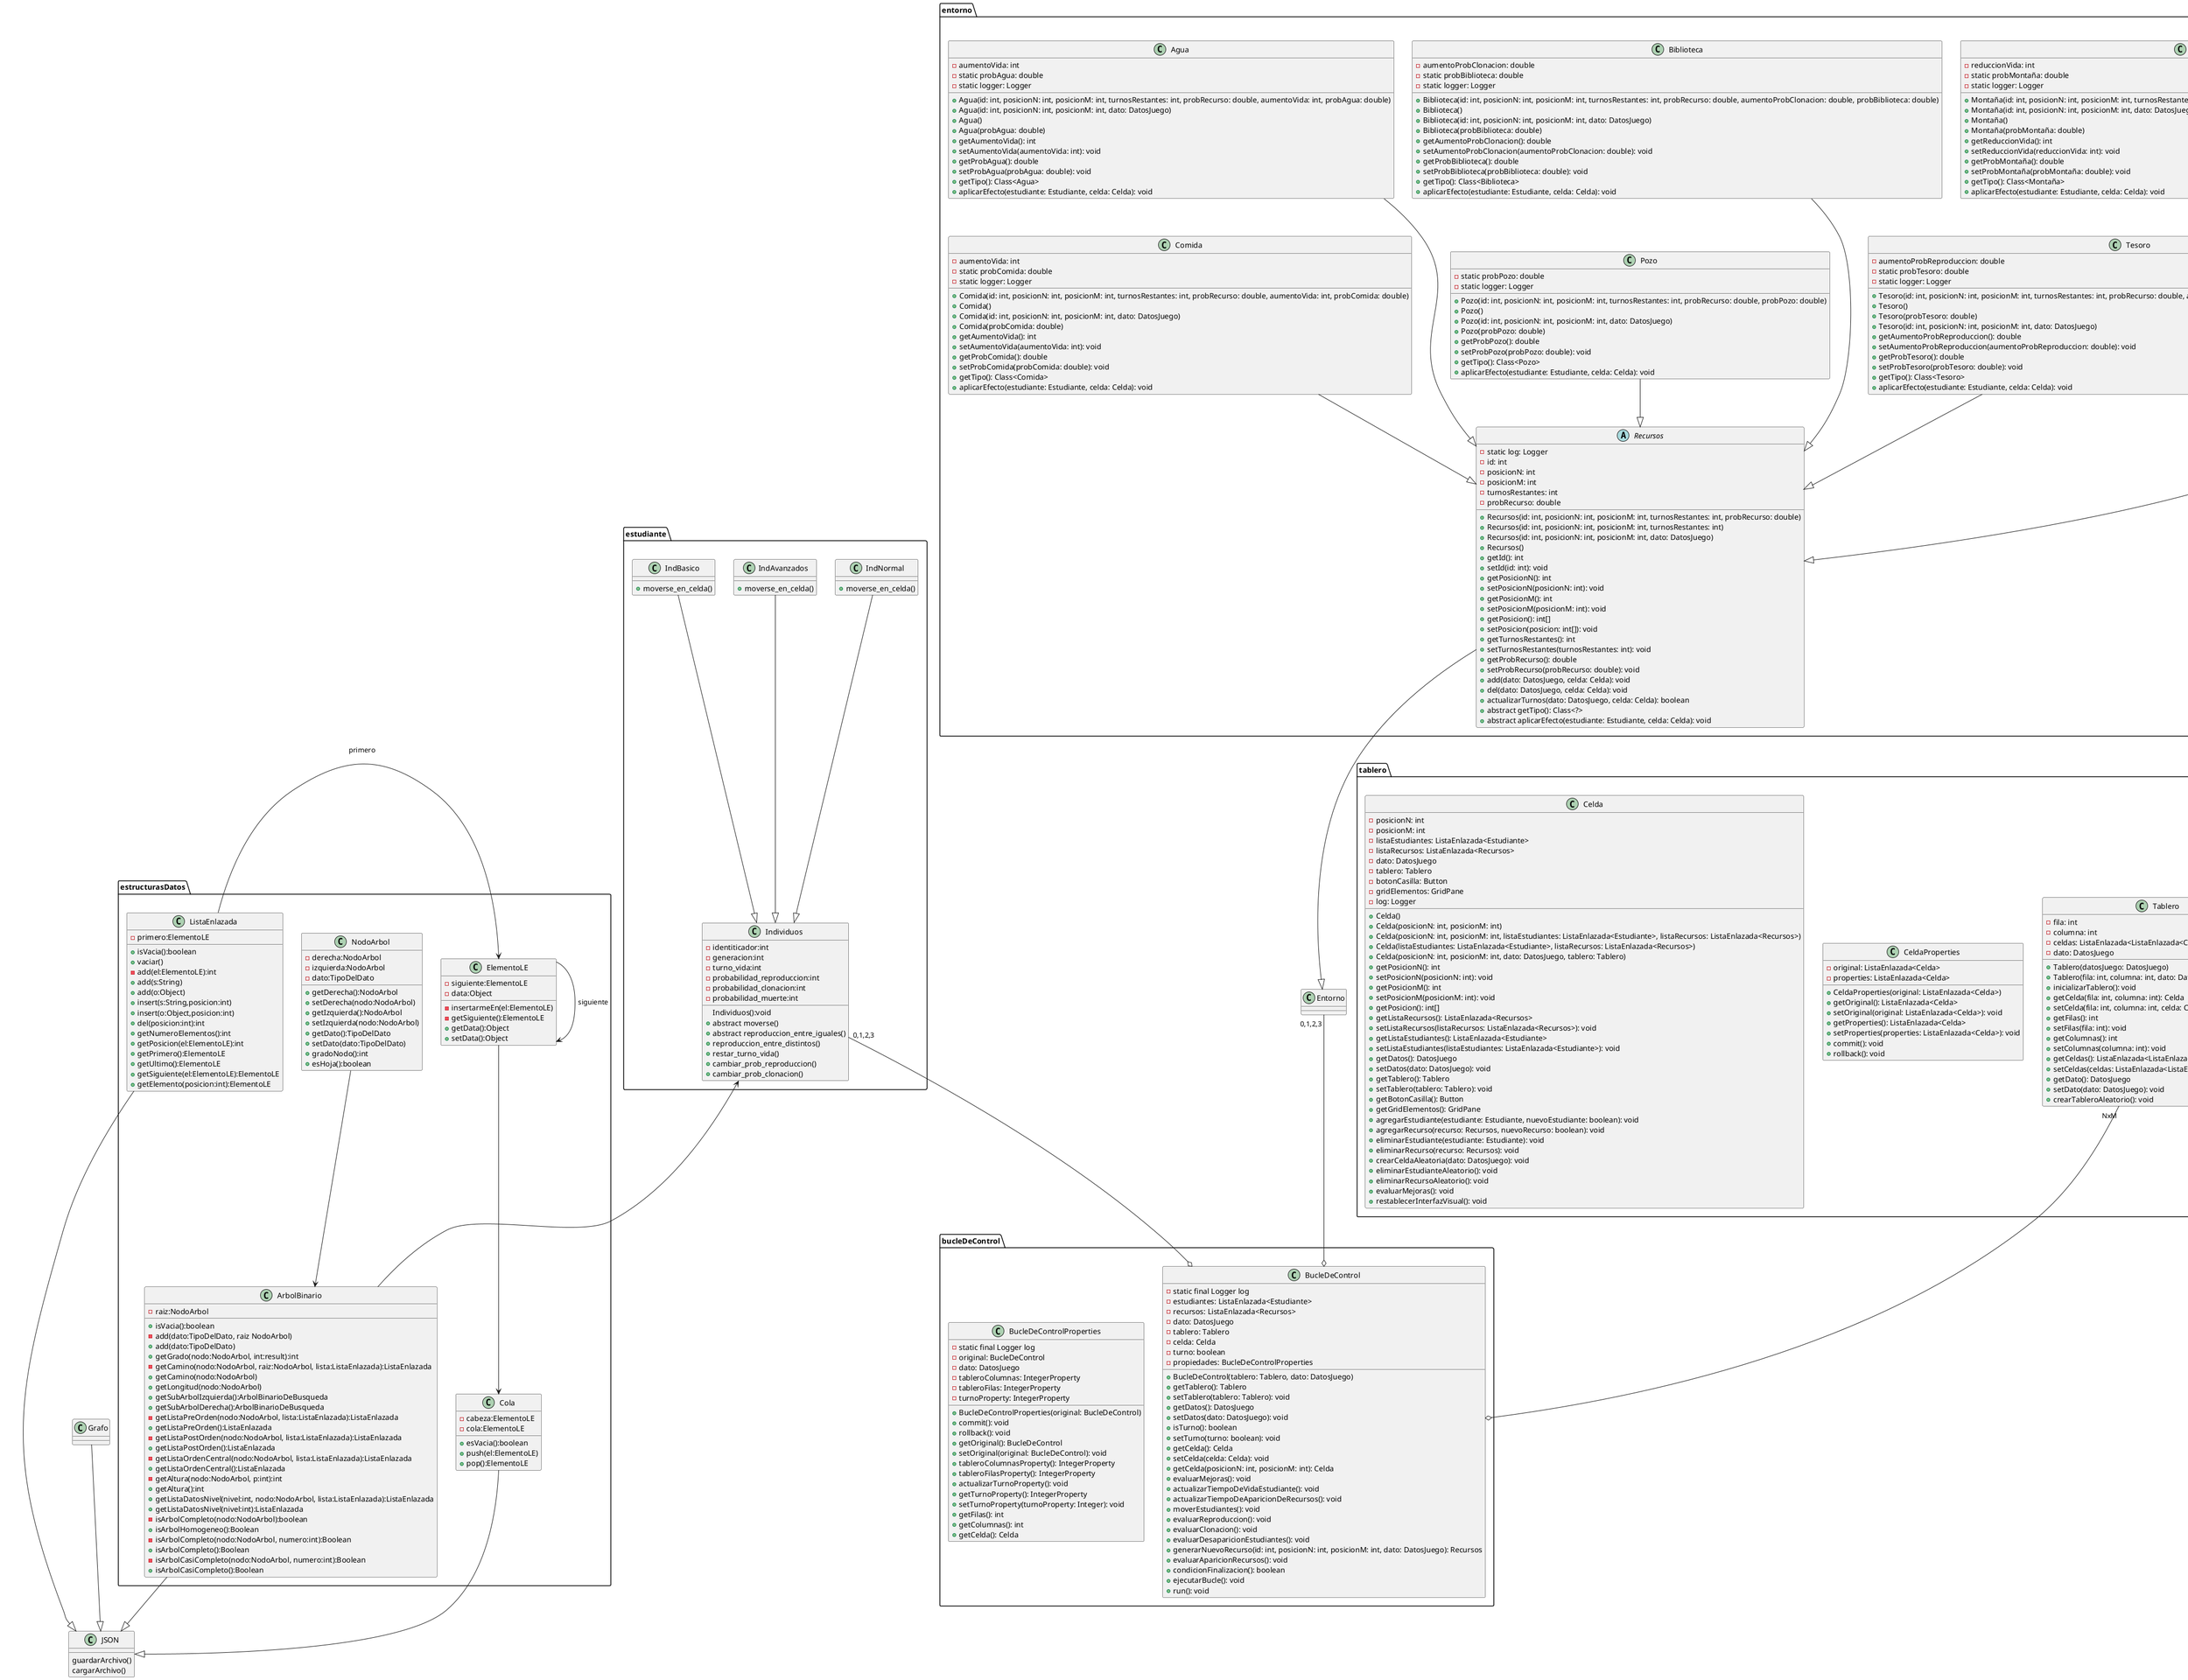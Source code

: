 @startuml
'https://plantuml.com/object-diagram

package tablero {

    class Tablero {
            - fila: int
            - columna: int
            - celdas: ListaEnlazada<ListaEnlazada<Celda>>
            - dato: DatosJuego
            + Tablero(datosJuego: DatosJuego)
            + Tablero(fila: int, columna: int, dato: DatosJuego)
            + inicializarTablero(): void
            + getCelda(fila: int, columna: int): Celda
            + setCelda(fila: int, columna: int, celda: Celda): void
            + getFilas(): int
            + setFilas(fila: int): void
            + getColumnas(): int
            + setColumnas(columna: int): void
            + getCeldas(): ListaEnlazada<ListaEnlazada<Celda>>
            + setCeldas(celdas: ListaEnlazada<ListaEnlazada<Celda>>): void
            + getDato(): DatosJuego
            + setDato(dato: DatosJuego): void
            + crearTableroAleatorio(): void
        }

    class CeldaProperties {
            - original: ListaEnlazada<Celda>
            - properties: ListaEnlazada<Celda>
            + CeldaProperties(original: ListaEnlazada<Celda>)
            + getOriginal(): ListaEnlazada<Celda>
            + setOriginal(original: ListaEnlazada<Celda>): void
            + getProperties(): ListaEnlazada<Celda>
            + setProperties(properties: ListaEnlazada<Celda>): void
            + commit(): void
            + rollback(): void
        }

    class Celda {
            - posicionN: int
            - posicionM: int
            - listaEstudiantes: ListaEnlazada<Estudiante>
            - listaRecursos: ListaEnlazada<Recursos>
            - dato: DatosJuego
            - tablero: Tablero
            - botonCasilla: Button
            - gridElementos: GridPane
            - log: Logger
            + Celda()
            + Celda(posicionN: int, posicionM: int)
            + Celda(posicionN: int, posicionM: int, listaEstudiantes: ListaEnlazada<Estudiante>, listaRecursos: ListaEnlazada<Recursos>)
            + Celda(listaEstudiantes: ListaEnlazada<Estudiante>, listaRecursos: ListaEnlazada<Recursos>)
            + Celda(posicionN: int, posicionM: int, dato: DatosJuego, tablero: Tablero)
            + getPosicionN(): int
            + setPosicionN(posicionN: int): void
            + getPosicionM(): int
            + setPosicionM(posicionM: int): void
            + getPosicion(): int[]
            + getListaRecursos(): ListaEnlazada<Recursos>
            + setListaRecursos(listaRecursos: ListaEnlazada<Recursos>): void
            + getListaEstudiantes(): ListaEnlazada<Estudiante>
            + setListaEstudiantes(listaEstudiantes: ListaEnlazada<Estudiante>): void
            + getDatos(): DatosJuego
            + setDatos(dato: DatosJuego): void
            + getTablero(): Tablero
            + setTablero(tablero: Tablero): void
            + getBotonCasilla(): Button
            + getGridElementos(): GridPane
            + agregarEstudiante(estudiante: Estudiante, nuevoEstudiante: boolean): void
            + agregarRecurso(recurso: Recursos, nuevoRecurso: boolean): void
            + eliminarEstudiante(estudiante: Estudiante): void
            + eliminarRecurso(recurso: Recursos): void
            + crearCeldaAleatoria(dato: DatosJuego): void
            + eliminarEstudianteAleatorio(): void
            + eliminarRecursoAleatorio(): void
            + evaluarMejoras(): void
            + restablecerInterfazVisual(): void
        }

}
package bucleDeControl {

    class BucleDeControl {
            - static final Logger log
            - estudiantes: ListaEnlazada<Estudiante>
            - recursos: ListaEnlazada<Recursos>
            - dato: DatosJuego
            - tablero: Tablero
            - celda: Celda
            - turno: boolean
            - propiedades: BucleDeControlProperties
            + BucleDeControl(tablero: Tablero, dato: DatosJuego)
            + getTablero(): Tablero
            + setTablero(tablero: Tablero): void
            + getDatos(): DatosJuego
            + setDatos(dato: DatosJuego): void
            + isTurno(): boolean
            + setTurno(turno: boolean): void
            + getCelda(): Celda
            + setCelda(celda: Celda): void
            + getCelda(posicionN: int, posicionM: int): Celda
            + evaluarMejoras(): void
            + actualizarTiempoDeVidaEstudiante(): void
            + actualizarTiempoDeAparicionDeRecursos(): void
            + moverEstudiantes(): void
            + evaluarReproduccion(): void
            + evaluarClonacion(): void
            + evaluarDesaparicionEstudiantes(): void
            + generarNuevoRecurso(id: int, posicionN: int, posicionM: int, dato: DatosJuego): Recursos
            + evaluarAparicionRecursos(): void
            + condicionFinalizacion(): boolean
            + ejecutarBucle(): void
            + run(): void
        }
        class BucleDeControlProperties {
                - static final Logger log
                - original: BucleDeControl
                - dato: DatosJuego
                - tableroColumnas: IntegerProperty
                - tableroFilas: IntegerProperty
                - turnoProperty: IntegerProperty
                + BucleDeControlProperties(original: BucleDeControl)
                + commit(): void
                + rollback(): void
                + getOriginal(): BucleDeControl
                + setOriginal(original: BucleDeControl): void
                + tableroColumnasProperty(): IntegerProperty
                + tableroFilasProperty(): IntegerProperty
                + actualizarTurnoProperty(): void
                + getTurnoProperty(): IntegerProperty
                + setTurnoProperty(turnoProperty: Integer): void
                + getFilas(): int
                + getColumnas(): int
                + getCelda(): Celda
            }
}

package estructurasDatos {
    class ArbolBinario {
        -raiz:NodoArbol
        +isVacia():boolean
        -add(dato:TipoDelDato, raiz NodoArbol)
        +add(dato:TipoDelDato)
        +getGrado(nodo:NodoArbol, int:result):int
        -getCamino(nodo:NodoArbol, raiz:NodoArbol, lista:ListaEnlazada):ListaEnlazada
        +getCamino(nodo:NodoArbol)
        +getLongitud(nodo:NodoArbol)
        +getSubArbolIzquierda():ArbolBinarioDeBusqueda
        +getSubArbolDerecha():ArbolBinarioDeBusqueda
        -getListaPreOrden(nodo:NodoArbol, lista:ListaEnlazada):ListaEnlazada
        +getListaPreOrden():ListaEnlazada
        -getListaPostOrden(nodo:NodoArbol, lista:ListaEnlazada):ListaEnlazada
        +getListaPostOrden():ListaEnlazada
        -getListaOrdenCentral(nodo:NodoArbol, lista:ListaEnlazada):ListaEnlazada
        +getListaOrdenCentral():ListaEnlazada
        -getAltura(nodo:NodoArbol, p:int):int
        +getAltura():int
        +getListaDatosNivel(nivel:int, nodo:NodoArbol, lista:ListaEnlazada):ListaEnlazada
        +getListaDatosNivel(nivel:int):ListaEnlazada
        -isArbolCompleto(nodo:NodoArbol):boolean
        +isArbolHomogeneo():Boolean
        -isArbolCompleto(nodo:NodoArbol, numero:int):Boolean
        +isArbolCompleto():Boolean
        -isArbolCasiCompleto(nodo:NodoArbol, numero:int):Boolean
        +isArbolCasiCompleto():Boolean
    }

    class NodoArbol {
        -derecha:NodoArbol
        -izquierda:NodoArbol
        -dato:TipoDelDato
        +getDerecha():NodoArbol
        +setDerecha(nodo:NodoArbol)
        +getIzquierda():NodoArbol
        +setIzquierda(nodo:NodoArbol)
        +getDato():TipoDelDato
        +setDato(dato:TipoDelDato)
        +gradoNodo():int
        +esHoja():boolean
    }

    class ListaEnlazada {
        -primero:ElementoLE
        +isVacia():boolean
        +vaciar()
        -add(el:ElementoLE):int
        +add(s:String)
        +add(o:Object)
        +insert(s:String,posicion:int)
        +insert(o:Object,posicion:int)
        +del(posicion:int):int
        +getNumeroElementos():int
        +getPosicion(el:ElementoLE):int
        +getPrimero():ElementoLE
        +getUltimo():ElementoLE
        +getSiguiente(el:ElementoLE):ElementoLE
        +getElemento(posicion:int):ElementoLE
    }

    class ElementoLE {
        -siguiente:ElementoLE
        -data:Object
        -insertarmeEn(el:ElementoLE)
        -getSiguiente():ElementoLE
        +getData():Object
        +setData():Object
    }

    class Cola {
        -cabeza:ElementoLE
        -cola:ElementoLE
        +esVacia():boolean
        +push(el:ElementoLE)
        +pop():ElementoLE
    }
}

package entorno {

    class GsonRecursos {
            - log: Logger
            + serialize(src: Recursos, typeOfSrc: Type, context: JsonSerializationContext): JsonElement
            + deserialize(json: JsonElement, typeOfT: Type, context: JsonDeserializationContext): Recursos
        }

    class RecursosProperties {
            - original: Recursos
            - turnosRestantes: IntegerProperty
            - posicionN: IntegerProperty
            - posicionM: IntegerProperty
            - probRecurso: DoubleProperty
            + RecursosProperties(original: Recursos)
            + getOriginal(): Recursos
            + setOriginal(original: Recursos): void
            + rollback(): void
            + commit(): void
            + turnosRestantesProperty(): Property<Number>
            + posicionNProperty(): Property<Number>
            + posicionMProperty(): Property<Number>
            + probRecursoProperty(): Property<Number>
        }

    abstract class Recursos {
            - static log: Logger
            - id: int
            - posicionN: int
            - posicionM: int
            - turnosRestantes: int
            - probRecurso: double
            + Recursos(id: int, posicionN: int, posicionM: int, turnosRestantes: int, probRecurso: double)
            + Recursos(id: int, posicionN: int, posicionM: int, turnosRestantes: int)
            + Recursos(id: int, posicionN: int, posicionM: int, dato: DatosJuego)
            + Recursos()
            + getId(): int
            + setId(id: int): void
            + getPosicionN(): int
            + setPosicionN(posicionN: int): void
            + getPosicionM(): int
            + setPosicionM(posicionM: int): void
            + getPosicion(): int[]
            + setPosicion(posicion: int[]): void
            + getTurnosRestantes(): int
            + setTurnosRestantes(turnosRestantes: int): void
            + getProbRecurso(): double
            + setProbRecurso(probRecurso: double): void
            + add(dato: DatosJuego, celda: Celda): void
            + del(dato: DatosJuego, celda: Celda): void
            + actualizarTurnos(dato: DatosJuego, celda: Celda): boolean
            + abstract getTipo(): Class<?>
            + abstract aplicarEfecto(estudiante: Estudiante, celda: Celda): void
        }

    class ParameterAguaProperties {
            - originalAgua: Agua
            - turnosRestantes: IntegerProperty
            - aumentoVida: IntegerProperty
            - probAgua: DoubleProperty
            + ParameterAguaProperties(original: Agua)
            + commit(): void
            + rollback(): void
            + getOriginalAgua(): Agua
            + setOriginalAgua(originalAgua: Agua): void
            + turnosRestantesProperty(): IntegerProperty
            + aumentoVidaProperty(): IntegerProperty
            + probAguaProperty(): DoubleProperty
        }

    class Agua {
            - aumentoVida: int
            - static probAgua: double
            - static logger: Logger
            + Agua(id: int, posicionN: int, posicionM: int, turnosRestantes: int, probRecurso: double, aumentoVida: int, probAgua: double)
            + Agua(id: int, posicionN: int, posicionM: int, dato: DatosJuego)
            + Agua()
            + Agua(probAgua: double)
            + getAumentoVida(): int
            + setAumentoVida(aumentoVida: int): void
            + getProbAgua(): double
            + setProbAgua(probAgua: double): void
            + getTipo(): Class<Agua>
            + aplicarEfecto(estudiante: Estudiante, celda: Celda): void
        }

    class ParameterComidaProperties {
            - original: Comida
            - turnosRestantes: IntegerProperty
            - aumentoVida: IntegerProperty
            - probComida: DoubleProperty
            + ParameterComidaProperties(original: Comida)
            + commit(): void
            + rollback(): void
            + getOriginal(): Comida
            + setOriginal(original: Comida): void
            + turnosRestantesProperty(): IntegerProperty
            + aumentoVidaProperty(): IntegerProperty
            + probComidaProperty(): DoubleProperty
        }

    class Comida {
            - aumentoVida: int
            - static probComida: double
            - static logger: Logger
            + Comida(id: int, posicionN: int, posicionM: int, turnosRestantes: int, probRecurso: double, aumentoVida: int, probComida: double)
            + Comida()
            + Comida(id: int, posicionN: int, posicionM: int, dato: DatosJuego)
            + Comida(probComida: double)
            + getAumentoVida(): int
            + setAumentoVida(aumentoVida: int): void
            + getProbComida(): double
            + setProbComida(probComida: double): void
            + getTipo(): Class<Comida>
            + aplicarEfecto(estudiante: Estudiante, celda: Celda): void
        }

    class ParameterMontanaProperties {
            - original: Montaña
            - turnosRestantes: IntegerProperty
            - disminucionVida: IntegerProperty
            - probMontaña: DoubleProperty
            + ParameterMontanaProperties(original: Montaña)
            + commit(): void
            + rollback(): void
            + getOriginal(): Montaña
            + setOriginal(original: Montaña): void
            + turnosRestantesProperty(): IntegerProperty
            + disminucionVidaProperty(): IntegerProperty
            + probMontañaProperty(): DoubleProperty
        }

    class Montaña {
            - reduccionVida: int
            - static probMontaña: double
            - static logger: Logger
            + Montaña(id: int, posicionN: int, posicionM: int, turnosRestantes: int, probRecurso: double, reduccionVida: int, probMontaña: double)
            + Montaña(id: int, posicionN: int, posicionM: int, dato: DatosJuego)
            + Montaña()
            + Montaña(probMontaña: double)
            + getReduccionVida(): int
            + setReduccionVida(reduccionVida: int): void
            + getProbMontaña(): double
            + setProbMontaña(probMontaña: double): void
            + getTipo(): Class<Montaña>
            + aplicarEfecto(estudiante: Estudiante, celda: Celda): void
        }

    class ParameterTesoroProperties {
            - original: Tesoro
            - turnosRestantes: IntegerProperty
            - aumentoPorcentajeRep: DoubleProperty
            - probTesoro: DoubleProperty
            + ParameterTesoroProperties(original: Tesoro)
            + commit(): void
            + rollback(): void
            + getOriginal(): Tesoro
            + setOriginal(original: Tesoro): void
            + turnosRestantesProperty(): IntegerProperty
            + aumentoPorcetajeRepProperty(): DoubleProperty
            + probTesoroProperty(): DoubleProperty
        }

    class Tesoro {
            - aumentoProbReproduccion: double
            - static probTesoro: double
            - static logger: Logger
            + Tesoro(id: int, posicionN: int, posicionM: int, turnosRestantes: int, probRecurso: double, aumentoProbReproduccion: double, probTesoro: double)
            + Tesoro()
            + Tesoro(probTesoro: double)
            + Tesoro(id: int, posicionN: int, posicionM: int, dato: DatosJuego)
            + getAumentoProbReproduccion(): double
            + setAumentoProbReproduccion(aumentoProbReproduccion: double): void
            + getProbTesoro(): double
            + setProbTesoro(probTesoro: double): void
            + getTipo(): Class<Tesoro>
            + aplicarEfecto(estudiante: Estudiante, celda: Celda): void
        }

    class ParameterBibliotecaProperties {
            - original: Biblioteca
            - turnosRestantes: IntegerProperty
            - aumentoPorentajeClon: DoubleProperty
            - probBilio: DoubleProperty
            + ParameterBibliotecaProperties(original: Biblioteca)
            + commit(): void
            + rollback(): void
            + getOriginal(): Biblioteca
            + setOriginal(original: Biblioteca): void
            + turnosRestantesProperty(): IntegerProperty
            + aumentoPorentajeClonProperty(): DoubleProperty
            + probBibliotecaProperty(): DoubleProperty
        }

    class Biblioteca {
            - aumentoProbClonacion: double
            - static probBiblioteca: double
            - static logger: Logger
            + Biblioteca(id: int, posicionN: int, posicionM: int, turnosRestantes: int, probRecurso: double, aumentoProbClonacion: double, probBiblioteca: double)
            + Biblioteca()
            + Biblioteca(id: int, posicionN: int, posicionM: int, dato: DatosJuego)
            + Biblioteca(probBiblioteca: double)
            + getAumentoProbClonacion(): double
            + setAumentoProbClonacion(aumentoProbClonacion: double): void
            + getProbBiblioteca(): double
            + setProbBiblioteca(probBiblioteca: double): void
            + getTipo(): Class<Biblioteca>
            + aplicarEfecto(estudiante: Estudiante, celda: Celda): void
        }

    class ParameterPozoProperties {
            - original: Pozo
            - turnosRestantes: IntegerProperty
            - probPozo: DoubleProperty
            + ParameterPozoProperties(original: Pozo)
            + commit(): void
            + rollback(): void
            + getOriginal(): Pozo
            + setOriginal(original: Pozo): void
            + turnosRestantesProperty(): IntegerProperty
            + probPozoProperty(): DoubleProperty
        }

    class Pozo {
            - static probPozo: double
            - static logger: Logger
            + Pozo(id: int, posicionN: int, posicionM: int, turnosRestantes: int, probRecurso: double, probPozo: double)
            + Pozo()
            + Pozo(id: int, posicionN: int, posicionM: int, dato: DatosJuego)
            + Pozo(probPozo: double)
            + getProbPozo(): double
            + setProbPozo(probPozo: double): void
            + getTipo(): Class<Pozo>
            + aplicarEfecto(estudiante: Estudiante, celda: Celda): void
        }
}

package estudiante {
    class Individuos {
        Individuos():void
        -identiticador:int
        -generacion:int
        -turno_vida:int
        -probabilidad_reproduccion:int
        -probabilidad_clonacion:int
        -probabilidad_muerte:int
        +abstract moverse()
        +abstract reproduccion_entre_iguales()
        +reproduccion_entre_distintos()
        +restar_turno_vida()
        +cambiar_prob_reproduccion()
        +cambiar_prob_clonacion()
    }

    class IndBasico {
        +moverse_en_celda()
    }

    class IndNormal {
        +moverse_en_celda()
    }

    class IndAvanzados {
        +moverse_en_celda()
    }
}

class JSON {
    guardarArchivo()
    cargarArchivo()
}

class Grafo {}

Individuos "0,1,2,3" --o BucleDeControl
Entorno "0,1,2,3" --o BucleDeControl
Tablero "NxM" --o BucleDeControl

IndAvanzados --|> Individuos
IndBasico --|> Individuos
IndNormal --|> Individuos

Recursos --|> Entorno
Agua ---|> Recursos
Montaña ---|> Recursos
Comida --|> Recursos
Tesoro --|> Recursos
Biblioteca ---|> Recursos
Pozo --|> Recursos

ElementoLE --> Cola
NodoArbol --> ArbolBinario
ArbolBinario --|> JSON
ListaEnlazada --|> JSON
Grafo --|> JSON
Cola --|> JSON
Individuos <-- ArbolBinario

ElementoLE --> ElementoLE:siguiente
ListaEnlazada -left-> ElementoLE:primero

@enduml
